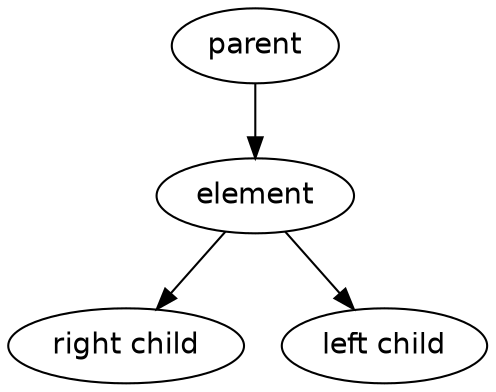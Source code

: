 digraph G {
	graph [fontname = "Helvetica"];
	node [fontname = "Helvetica"];
	edge [fontname = "Helvetica"];
	parent -> element;
	right [label="right child"];
	element -> right;
	left [label="left child"];
	element -> left;
	{rank=same right -> left [style=invis]};
}
